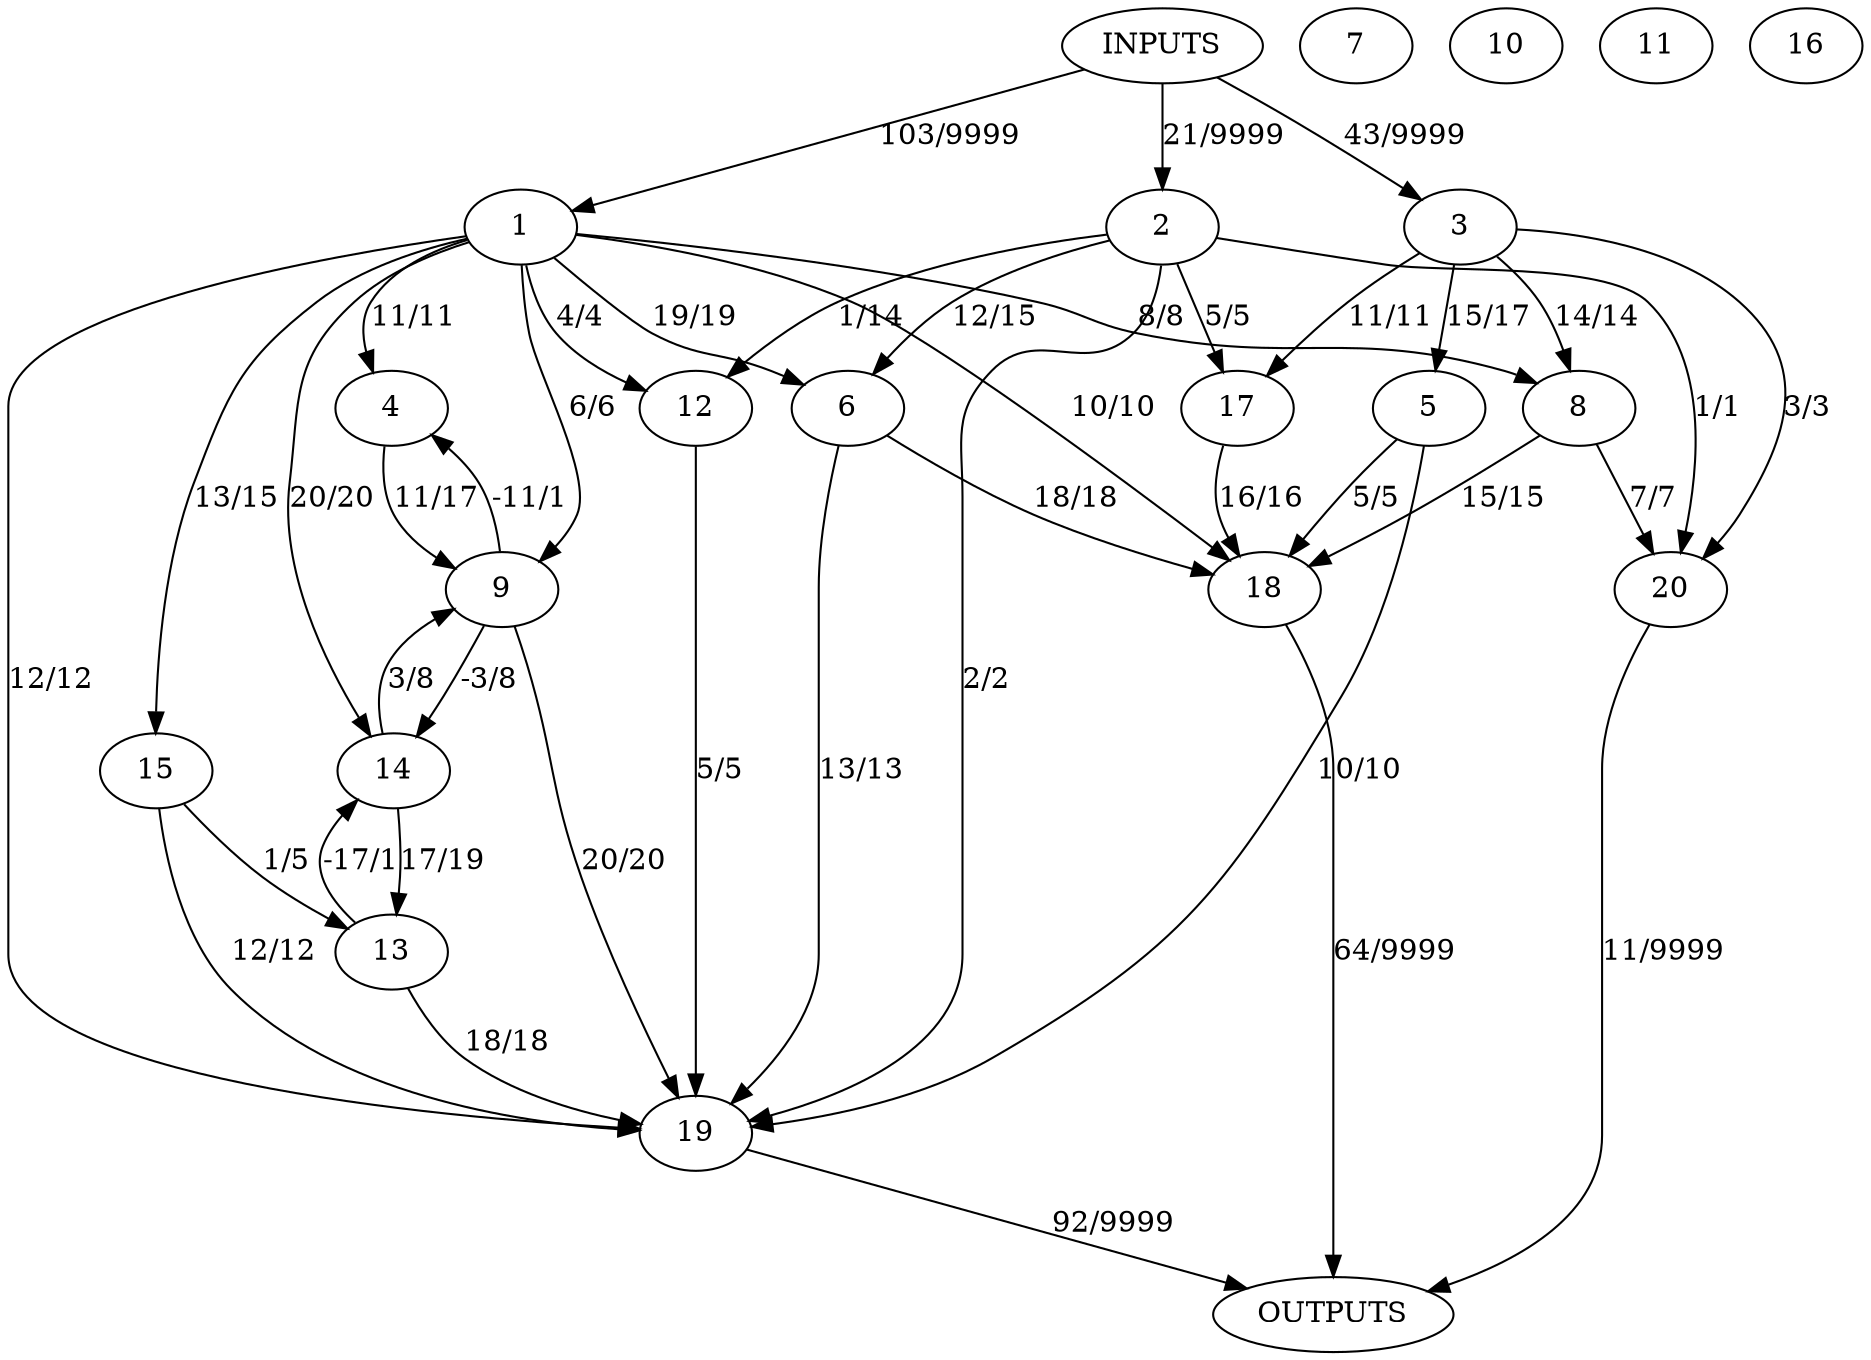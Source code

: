 digraph clean {
	INPUTS
	1
	2
	3
	4
	5
	6
	7
	8
	9
	10
	11
	12
	13
	14
	15
	16
	17
	18
	19
	20
	OUTPUTS
	INPUTS -> 1 [label="103/9999"]
	INPUTS -> 2 [label="21/9999"]
	INPUTS -> 3 [label="43/9999"]
	1 -> 4 [label="11/11"]
	1 -> 6 [label="19/19"]
	1 -> 8 [label="8/8"]
	1 -> 9 [label="6/6"]
	1 -> 12 [label="4/4"]
	1 -> 14 [label="20/20"]
	1 -> 15 [label="13/15"]
	1 -> 18 [label="10/10"]
	1 -> 19 [label="12/12"]
	2 -> 6 [label="12/15"]
	2 -> 12 [label="1/14"]
	2 -> 17 [label="5/5"]
	2 -> 19 [label="2/2"]
	2 -> 20 [label="1/1"]
	3 -> 5 [label="15/17"]
	3 -> 8 [label="14/14"]
	3 -> 17 [label="11/11"]
	3 -> 20 [label="3/3"]
	4 -> 9 [label="11/17"]
	5 -> 18 [label="5/5"]
	5 -> 19 [label="10/10"]
	6 -> 18 [label="18/18"]
	6 -> 19 [label="13/13"]
	8 -> 18 [label="15/15"]
	8 -> 20 [label="7/7"]
	9 -> 4 [label="-11/1"]
	9 -> 14 [label="-3/8"]
	9 -> 19 [label="20/20"]
	12 -> 19 [label="5/5"]
	13 -> 14 [label="-17/1"]
	13 -> 19 [label="18/18"]
	14 -> 9 [label="3/8"]
	14 -> 13 [label="17/19"]
	15 -> 13 [label="1/5"]
	15 -> 19 [label="12/12"]
	17 -> 18 [label="16/16"]
	18 -> OUTPUTS [label="64/9999"]
	19 -> OUTPUTS [label="92/9999"]
	20 -> OUTPUTS [label="11/9999"]
}
